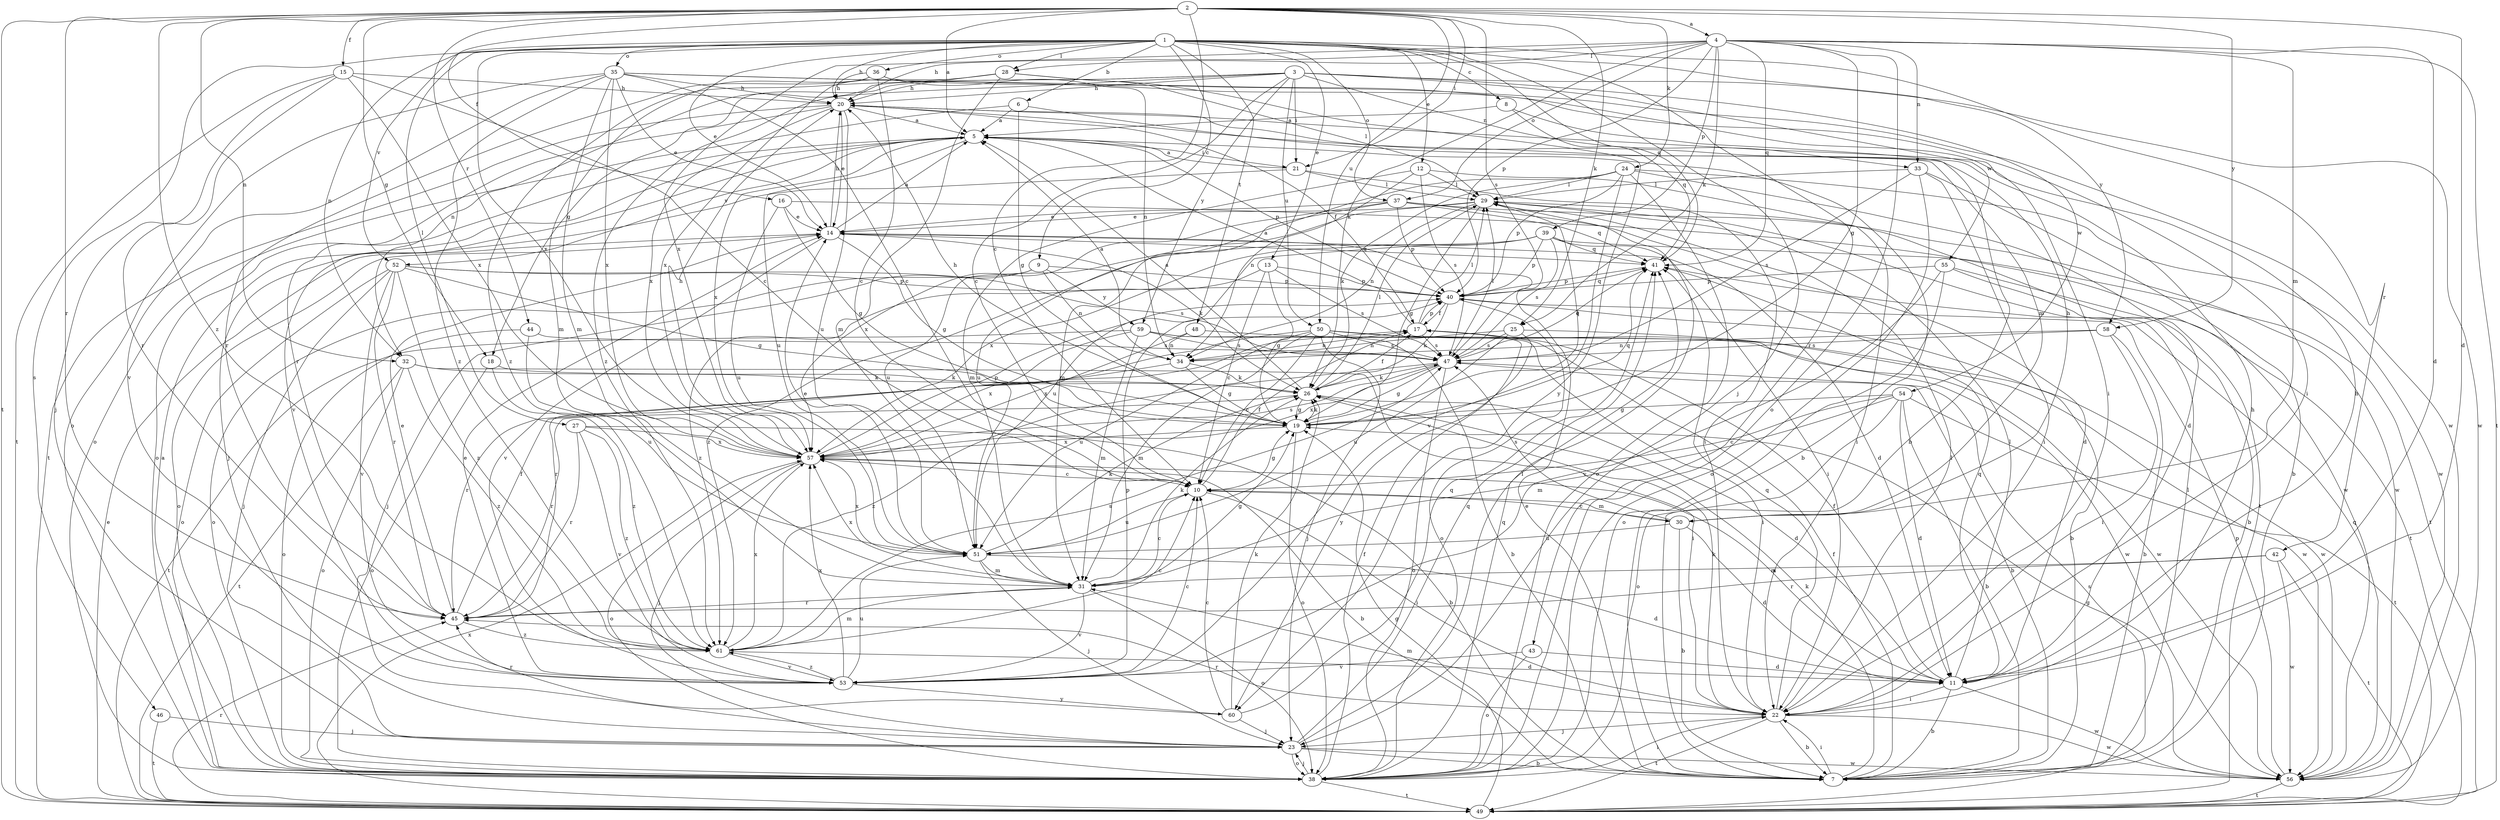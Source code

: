 strict digraph  {
	2 -> 4 [label=a];
	2 -> 5 [label=a];
	6 -> 5 [label=a];
	8 -> 5 [label=a];
	14 -> 5 [label=a];
	17 -> 5 [label=a];
	20 -> 5 [label=a];
	21 -> 5 [label=a];
	26 -> 5 [label=a];
	34 -> 5 [label=a];
	38 -> 5 [label=a];
	1 -> 6 [label=b];
	5 -> 7 [label=b];
	8 -> 7 [label=b];
	11 -> 7 [label=b];
	22 -> 7 [label=b];
	23 -> 7 [label=b];
	27 -> 7 [label=b];
	30 -> 7 [label=b];
	33 -> 7 [label=b];
	40 -> 7 [label=b];
	47 -> 7 [label=b];
	54 -> 7 [label=b];
	55 -> 7 [label=b];
	57 -> 7 [label=b];
	58 -> 7 [label=b];
	59 -> 7 [label=b];
	1 -> 8 [label=c];
	1 -> 9 [label=c];
	2 -> 10 [label=c];
	3 -> 10 [label=c];
	13 -> 10 [label=c];
	15 -> 10 [label=c];
	30 -> 10 [label=c];
	31 -> 10 [label=c];
	35 -> 10 [label=c];
	36 -> 10 [label=c];
	50 -> 10 [label=c];
	53 -> 10 [label=c];
	54 -> 10 [label=c];
	57 -> 10 [label=c];
	60 -> 10 [label=c];
	61 -> 10 [label=c];
	2 -> 11 [label=d];
	4 -> 11 [label=d];
	14 -> 11 [label=d];
	24 -> 11 [label=d];
	26 -> 11 [label=d];
	30 -> 11 [label=d];
	37 -> 11 [label=d];
	43 -> 11 [label=d];
	51 -> 11 [label=d];
	54 -> 11 [label=d];
	61 -> 11 [label=d];
	1 -> 12 [label=e];
	1 -> 13 [label=e];
	1 -> 14 [label=e];
	7 -> 14 [label=e];
	16 -> 14 [label=e];
	20 -> 14 [label=e];
	29 -> 14 [label=e];
	35 -> 14 [label=e];
	37 -> 14 [label=e];
	45 -> 14 [label=e];
	49 -> 14 [label=e];
	51 -> 14 [label=e];
	53 -> 14 [label=e];
	2 -> 15 [label=f];
	2 -> 16 [label=f];
	7 -> 17 [label=f];
	10 -> 17 [label=f];
	11 -> 17 [label=f];
	20 -> 17 [label=f];
	26 -> 17 [label=f];
	38 -> 17 [label=f];
	40 -> 17 [label=f];
	45 -> 17 [label=f];
	2 -> 18 [label=g];
	3 -> 18 [label=g];
	4 -> 19 [label=g];
	6 -> 19 [label=g];
	10 -> 19 [label=g];
	13 -> 19 [label=g];
	14 -> 19 [label=g];
	16 -> 19 [label=g];
	26 -> 19 [label=g];
	29 -> 19 [label=g];
	31 -> 19 [label=g];
	34 -> 19 [label=g];
	47 -> 19 [label=g];
	49 -> 19 [label=g];
	52 -> 19 [label=g];
	54 -> 19 [label=g];
	56 -> 19 [label=g];
	1 -> 20 [label=h];
	3 -> 20 [label=h];
	4 -> 20 [label=h];
	11 -> 20 [label=h];
	14 -> 20 [label=h];
	15 -> 20 [label=h];
	19 -> 20 [label=h];
	22 -> 20 [label=h];
	28 -> 20 [label=h];
	30 -> 20 [label=h];
	35 -> 20 [label=h];
	36 -> 20 [label=h];
	57 -> 20 [label=h];
	2 -> 21 [label=i];
	3 -> 21 [label=i];
	5 -> 21 [label=i];
	7 -> 22 [label=i];
	10 -> 22 [label=i];
	11 -> 22 [label=i];
	12 -> 22 [label=i];
	21 -> 22 [label=i];
	32 -> 22 [label=i];
	33 -> 22 [label=i];
	35 -> 22 [label=i];
	36 -> 22 [label=i];
	38 -> 22 [label=i];
	39 -> 22 [label=i];
	50 -> 22 [label=i];
	58 -> 22 [label=i];
	1 -> 23 [label=j];
	9 -> 23 [label=j];
	15 -> 23 [label=j];
	21 -> 23 [label=j];
	22 -> 23 [label=j];
	38 -> 23 [label=j];
	46 -> 23 [label=j];
	50 -> 23 [label=j];
	51 -> 23 [label=j];
	52 -> 23 [label=j];
	57 -> 23 [label=j];
	60 -> 23 [label=j];
	2 -> 24 [label=k];
	2 -> 25 [label=k];
	4 -> 25 [label=k];
	4 -> 26 [label=k];
	7 -> 26 [label=k];
	14 -> 26 [label=k];
	18 -> 26 [label=k];
	19 -> 26 [label=k];
	22 -> 26 [label=k];
	24 -> 26 [label=k];
	31 -> 26 [label=k];
	32 -> 26 [label=k];
	34 -> 26 [label=k];
	40 -> 26 [label=k];
	47 -> 26 [label=k];
	51 -> 26 [label=k];
	60 -> 26 [label=k];
	1 -> 27 [label=l];
	1 -> 28 [label=l];
	4 -> 28 [label=l];
	7 -> 29 [label=l];
	11 -> 29 [label=l];
	12 -> 29 [label=l];
	17 -> 29 [label=l];
	19 -> 29 [label=l];
	21 -> 29 [label=l];
	22 -> 29 [label=l];
	23 -> 29 [label=l];
	24 -> 29 [label=l];
	26 -> 29 [label=l];
	28 -> 29 [label=l];
	33 -> 29 [label=l];
	47 -> 29 [label=l];
	4 -> 30 [label=m];
	6 -> 30 [label=m];
	10 -> 30 [label=m];
	12 -> 31 [label=m];
	22 -> 31 [label=m];
	24 -> 31 [label=m];
	28 -> 31 [label=m];
	35 -> 31 [label=m];
	36 -> 31 [label=m];
	42 -> 31 [label=m];
	50 -> 31 [label=m];
	51 -> 31 [label=m];
	54 -> 31 [label=m];
	59 -> 31 [label=m];
	61 -> 31 [label=m];
	1 -> 32 [label=n];
	2 -> 32 [label=n];
	3 -> 32 [label=n];
	3 -> 33 [label=n];
	4 -> 33 [label=n];
	9 -> 34 [label=n];
	12 -> 34 [label=n];
	17 -> 34 [label=n];
	25 -> 34 [label=n];
	29 -> 34 [label=n];
	36 -> 34 [label=n];
	48 -> 34 [label=n];
	58 -> 34 [label=n];
	1 -> 35 [label=o];
	1 -> 36 [label=o];
	1 -> 37 [label=o];
	4 -> 37 [label=o];
	4 -> 38 [label=o];
	5 -> 38 [label=o];
	6 -> 38 [label=o];
	9 -> 38 [label=o];
	14 -> 38 [label=o];
	18 -> 38 [label=o];
	19 -> 38 [label=o];
	23 -> 38 [label=o];
	24 -> 38 [label=o];
	31 -> 38 [label=o];
	32 -> 38 [label=o];
	33 -> 38 [label=o];
	35 -> 38 [label=o];
	40 -> 38 [label=o];
	43 -> 38 [label=o];
	44 -> 38 [label=o];
	47 -> 38 [label=o];
	52 -> 38 [label=o];
	54 -> 38 [label=o];
	55 -> 38 [label=o];
	57 -> 38 [label=o];
	4 -> 39 [label=p];
	4 -> 40 [label=p];
	5 -> 40 [label=p];
	9 -> 40 [label=p];
	13 -> 40 [label=p];
	17 -> 40 [label=p];
	24 -> 40 [label=p];
	37 -> 40 [label=p];
	39 -> 40 [label=p];
	41 -> 40 [label=p];
	52 -> 40 [label=p];
	53 -> 40 [label=p];
	55 -> 40 [label=p];
	56 -> 40 [label=p];
	57 -> 40 [label=p];
	1 -> 41 [label=q];
	4 -> 41 [label=q];
	8 -> 41 [label=q];
	11 -> 41 [label=q];
	14 -> 41 [label=q];
	19 -> 41 [label=q];
	22 -> 41 [label=q];
	23 -> 41 [label=q];
	37 -> 41 [label=q];
	38 -> 41 [label=q];
	39 -> 41 [label=q];
	40 -> 41 [label=q];
	47 -> 41 [label=q];
	56 -> 41 [label=q];
	60 -> 41 [label=q];
	1 -> 42 [label=r];
	1 -> 43 [label=r];
	2 -> 44 [label=r];
	2 -> 45 [label=r];
	15 -> 45 [label=r];
	20 -> 45 [label=r];
	22 -> 45 [label=r];
	26 -> 45 [label=r];
	27 -> 45 [label=r];
	31 -> 45 [label=r];
	34 -> 45 [label=r];
	36 -> 45 [label=r];
	42 -> 45 [label=r];
	49 -> 45 [label=r];
	50 -> 45 [label=r];
	52 -> 45 [label=r];
	60 -> 45 [label=r];
	1 -> 46 [label=s];
	2 -> 47 [label=s];
	12 -> 47 [label=s];
	13 -> 47 [label=s];
	17 -> 47 [label=s];
	25 -> 47 [label=s];
	30 -> 47 [label=s];
	33 -> 47 [label=s];
	39 -> 47 [label=s];
	44 -> 47 [label=s];
	49 -> 47 [label=s];
	50 -> 47 [label=s];
	52 -> 47 [label=s];
	57 -> 47 [label=s];
	58 -> 47 [label=s];
	59 -> 47 [label=s];
	61 -> 47 [label=s];
	1 -> 48 [label=t];
	2 -> 49 [label=t];
	4 -> 49 [label=t];
	15 -> 49 [label=t];
	20 -> 49 [label=t];
	22 -> 49 [label=t];
	29 -> 49 [label=t];
	32 -> 49 [label=t];
	38 -> 49 [label=t];
	39 -> 49 [label=t];
	42 -> 49 [label=t];
	46 -> 49 [label=t];
	54 -> 49 [label=t];
	55 -> 49 [label=t];
	56 -> 49 [label=t];
	59 -> 49 [label=t];
	2 -> 50 [label=u];
	3 -> 50 [label=u];
	5 -> 51 [label=u];
	10 -> 51 [label=u];
	16 -> 51 [label=u];
	20 -> 51 [label=u];
	25 -> 51 [label=u];
	29 -> 51 [label=u];
	30 -> 51 [label=u];
	37 -> 51 [label=u];
	39 -> 51 [label=u];
	44 -> 51 [label=u];
	50 -> 51 [label=u];
	53 -> 51 [label=u];
	1 -> 52 [label=v];
	5 -> 52 [label=v];
	5 -> 53 [label=v];
	14 -> 53 [label=v];
	24 -> 53 [label=v];
	27 -> 53 [label=v];
	31 -> 53 [label=v];
	35 -> 53 [label=v];
	43 -> 53 [label=v];
	52 -> 53 [label=v];
	55 -> 53 [label=v];
	61 -> 53 [label=v];
	3 -> 54 [label=w];
	3 -> 55 [label=w];
	3 -> 56 [label=w];
	11 -> 56 [label=w];
	16 -> 56 [label=w];
	22 -> 56 [label=w];
	23 -> 56 [label=w];
	24 -> 56 [label=w];
	25 -> 56 [label=w];
	35 -> 56 [label=w];
	37 -> 56 [label=w];
	42 -> 56 [label=w];
	48 -> 56 [label=w];
	50 -> 56 [label=w];
	59 -> 56 [label=w];
	1 -> 57 [label=x];
	4 -> 57 [label=x];
	5 -> 57 [label=x];
	11 -> 57 [label=x];
	15 -> 57 [label=x];
	19 -> 57 [label=x];
	20 -> 57 [label=x];
	27 -> 57 [label=x];
	28 -> 57 [label=x];
	31 -> 57 [label=x];
	35 -> 57 [label=x];
	37 -> 57 [label=x];
	39 -> 57 [label=x];
	47 -> 57 [label=x];
	48 -> 57 [label=x];
	49 -> 57 [label=x];
	51 -> 57 [label=x];
	53 -> 57 [label=x];
	59 -> 57 [label=x];
	61 -> 57 [label=x];
	1 -> 58 [label=y];
	2 -> 58 [label=y];
	3 -> 59 [label=y];
	9 -> 59 [label=y];
	25 -> 60 [label=y];
	28 -> 60 [label=y];
	53 -> 60 [label=y];
	2 -> 61 [label=z];
	3 -> 61 [label=z];
	13 -> 61 [label=z];
	18 -> 61 [label=z];
	27 -> 61 [label=z];
	28 -> 61 [label=z];
	32 -> 61 [label=z];
	35 -> 61 [label=z];
	39 -> 61 [label=z];
	45 -> 61 [label=z];
	47 -> 61 [label=z];
	52 -> 61 [label=z];
	53 -> 61 [label=z];
}
